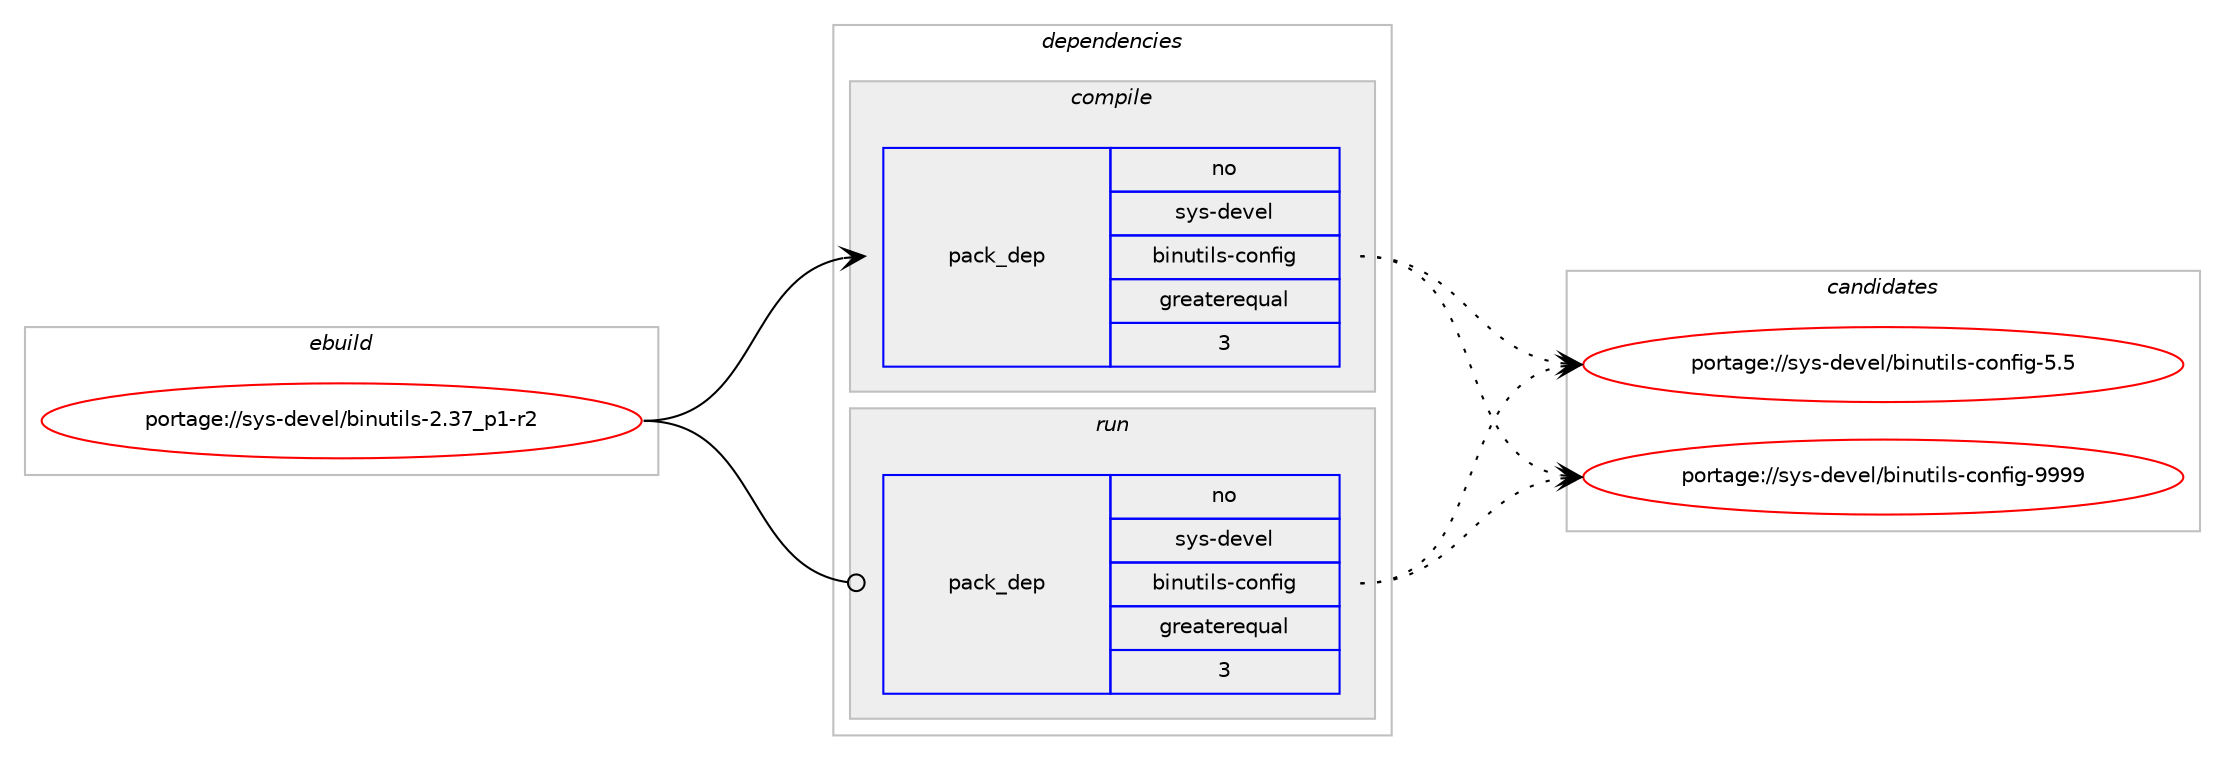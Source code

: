 digraph prolog {

# *************
# Graph options
# *************

newrank=true;
concentrate=true;
compound=true;
graph [rankdir=LR,fontname=Helvetica,fontsize=10,ranksep=1.5];#, ranksep=2.5, nodesep=0.2];
edge  [arrowhead=vee];
node  [fontname=Helvetica,fontsize=10];

# **********
# The ebuild
# **********

subgraph cluster_leftcol {
color=gray;
rank=same;
label=<<i>ebuild</i>>;
id [label="portage://sys-devel/binutils-2.37_p1-r2", color=red, width=4, href="../sys-devel/binutils-2.37_p1-r2.svg"];
}

# ****************
# The dependencies
# ****************

subgraph cluster_midcol {
color=gray;
label=<<i>dependencies</i>>;
subgraph cluster_compile {
fillcolor="#eeeeee";
style=filled;
label=<<i>compile</i>>;
subgraph pack4312 {
dependency15303 [label=<<TABLE BORDER="0" CELLBORDER="1" CELLSPACING="0" CELLPADDING="4" WIDTH="220"><TR><TD ROWSPAN="6" CELLPADDING="30">pack_dep</TD></TR><TR><TD WIDTH="110">no</TD></TR><TR><TD>sys-devel</TD></TR><TR><TD>binutils-config</TD></TR><TR><TD>greaterequal</TD></TR><TR><TD>3</TD></TR></TABLE>>, shape=none, color=blue];
}
id:e -> dependency15303:w [weight=20,style="solid",arrowhead="vee"];
# *** BEGIN UNKNOWN DEPENDENCY TYPE (TODO) ***
# id -> package_dependency(portage://sys-devel/binutils-2.37_p1-r2,install,no,sys-libs,zlib,none,[,,],[],[])
# *** END UNKNOWN DEPENDENCY TYPE (TODO) ***

}
subgraph cluster_compileandrun {
fillcolor="#eeeeee";
style=filled;
label=<<i>compile and run</i>>;
}
subgraph cluster_run {
fillcolor="#eeeeee";
style=filled;
label=<<i>run</i>>;
subgraph pack4313 {
dependency15304 [label=<<TABLE BORDER="0" CELLBORDER="1" CELLSPACING="0" CELLPADDING="4" WIDTH="220"><TR><TD ROWSPAN="6" CELLPADDING="30">pack_dep</TD></TR><TR><TD WIDTH="110">no</TD></TR><TR><TD>sys-devel</TD></TR><TR><TD>binutils-config</TD></TR><TR><TD>greaterequal</TD></TR><TR><TD>3</TD></TR></TABLE>>, shape=none, color=blue];
}
id:e -> dependency15304:w [weight=20,style="solid",arrowhead="odot"];
# *** BEGIN UNKNOWN DEPENDENCY TYPE (TODO) ***
# id -> package_dependency(portage://sys-devel/binutils-2.37_p1-r2,run,no,sys-libs,zlib,none,[,,],[],[])
# *** END UNKNOWN DEPENDENCY TYPE (TODO) ***

}
}

# **************
# The candidates
# **************

subgraph cluster_choices {
rank=same;
color=gray;
label=<<i>candidates</i>>;

subgraph choice4312 {
color=black;
nodesep=1;
choice115121115451001011181011084798105110117116105108115459911111010210510345534653 [label="portage://sys-devel/binutils-config-5.5", color=red, width=4,href="../sys-devel/binutils-config-5.5.svg"];
choice11512111545100101118101108479810511011711610510811545991111101021051034557575757 [label="portage://sys-devel/binutils-config-9999", color=red, width=4,href="../sys-devel/binutils-config-9999.svg"];
dependency15303:e -> choice115121115451001011181011084798105110117116105108115459911111010210510345534653:w [style=dotted,weight="100"];
dependency15303:e -> choice11512111545100101118101108479810511011711610510811545991111101021051034557575757:w [style=dotted,weight="100"];
}
subgraph choice4313 {
color=black;
nodesep=1;
choice115121115451001011181011084798105110117116105108115459911111010210510345534653 [label="portage://sys-devel/binutils-config-5.5", color=red, width=4,href="../sys-devel/binutils-config-5.5.svg"];
choice11512111545100101118101108479810511011711610510811545991111101021051034557575757 [label="portage://sys-devel/binutils-config-9999", color=red, width=4,href="../sys-devel/binutils-config-9999.svg"];
dependency15304:e -> choice115121115451001011181011084798105110117116105108115459911111010210510345534653:w [style=dotted,weight="100"];
dependency15304:e -> choice11512111545100101118101108479810511011711610510811545991111101021051034557575757:w [style=dotted,weight="100"];
}
}

}
